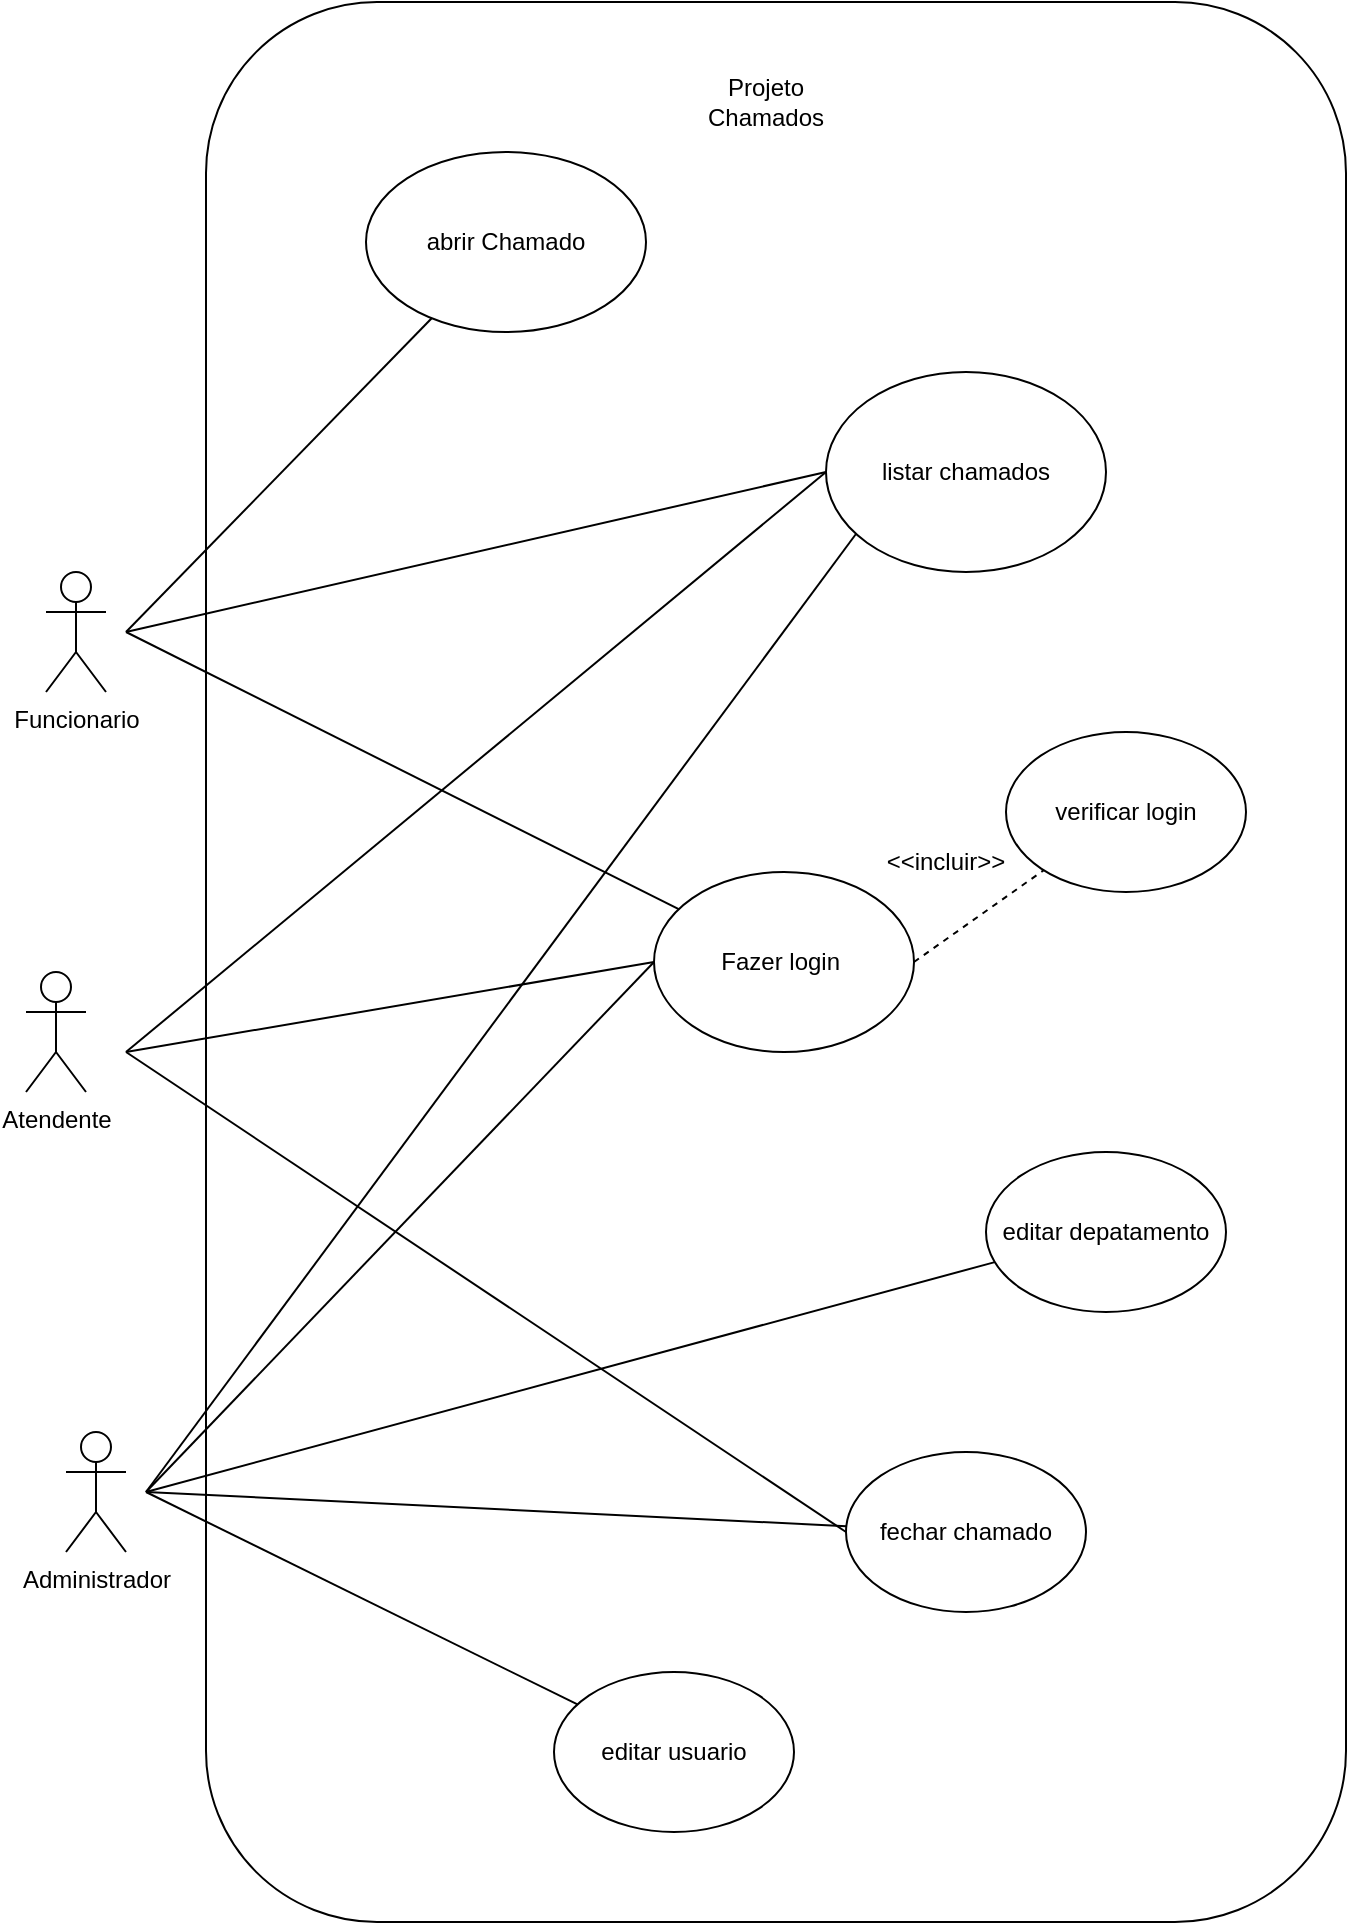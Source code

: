 <mxfile version="24.7.17">
  <diagram name="Página-1" id="KjWP04nfX2RirZkwArTP">
    <mxGraphModel dx="1114" dy="1825" grid="1" gridSize="10" guides="1" tooltips="1" connect="1" arrows="1" fold="1" page="1" pageScale="1" pageWidth="827" pageHeight="1169" math="0" shadow="0">
      <root>
        <mxCell id="0" />
        <mxCell id="1" parent="0" />
        <mxCell id="0c1vMbRbjspgvuANyQEH-7" value="" style="rounded=1;whiteSpace=wrap;html=1;" parent="1" vertex="1">
          <mxGeometry x="120" y="-5" width="570" height="960" as="geometry" />
        </mxCell>
        <mxCell id="0c1vMbRbjspgvuANyQEH-2" value="Projeto Chamados" style="text;html=1;align=center;verticalAlign=middle;whiteSpace=wrap;rounded=0;" parent="1" vertex="1">
          <mxGeometry x="370" y="30" width="60" height="30" as="geometry" />
        </mxCell>
        <mxCell id="0c1vMbRbjspgvuANyQEH-3" value="Funcionario" style="shape=umlActor;verticalLabelPosition=bottom;verticalAlign=top;html=1;outlineConnect=0;" parent="1" vertex="1">
          <mxGeometry x="40" y="280" width="30" height="60" as="geometry" />
        </mxCell>
        <mxCell id="0c1vMbRbjspgvuANyQEH-5" value="Administrador&lt;div&gt;&lt;br&gt;&lt;/div&gt;" style="shape=umlActor;verticalLabelPosition=bottom;verticalAlign=top;html=1;outlineConnect=0;" parent="1" vertex="1">
          <mxGeometry x="50" y="710" width="30" height="60" as="geometry" />
        </mxCell>
        <mxCell id="0c1vMbRbjspgvuANyQEH-10" value="Fazer login&amp;nbsp;" style="ellipse;whiteSpace=wrap;html=1;" parent="1" vertex="1">
          <mxGeometry x="344" y="430" width="130" height="90" as="geometry" />
        </mxCell>
        <mxCell id="0c1vMbRbjspgvuANyQEH-11" value="abrir Chamado" style="ellipse;whiteSpace=wrap;html=1;" parent="1" vertex="1">
          <mxGeometry x="200" y="70" width="140" height="90" as="geometry" />
        </mxCell>
        <mxCell id="0c1vMbRbjspgvuANyQEH-12" value="verificar login" style="ellipse;whiteSpace=wrap;html=1;" parent="1" vertex="1">
          <mxGeometry x="520" y="360" width="120" height="80" as="geometry" />
        </mxCell>
        <mxCell id="0c1vMbRbjspgvuANyQEH-13" value="listar chamados" style="ellipse;whiteSpace=wrap;html=1;" parent="1" vertex="1">
          <mxGeometry x="430" y="180" width="140" height="100" as="geometry" />
        </mxCell>
        <mxCell id="0c1vMbRbjspgvuANyQEH-14" value="" style="endArrow=none;html=1;rounded=0;" parent="1" target="0c1vMbRbjspgvuANyQEH-11" edge="1">
          <mxGeometry width="50" height="50" relative="1" as="geometry">
            <mxPoint x="80" y="310" as="sourcePoint" />
            <mxPoint x="130" y="260" as="targetPoint" />
          </mxGeometry>
        </mxCell>
        <mxCell id="0c1vMbRbjspgvuANyQEH-15" value="" style="endArrow=none;html=1;rounded=0;entryX=0;entryY=0.5;entryDx=0;entryDy=0;" parent="1" target="0c1vMbRbjspgvuANyQEH-13" edge="1">
          <mxGeometry width="50" height="50" relative="1" as="geometry">
            <mxPoint x="80" y="310" as="sourcePoint" />
            <mxPoint x="340" y="270" as="targetPoint" />
          </mxGeometry>
        </mxCell>
        <mxCell id="0c1vMbRbjspgvuANyQEH-16" value="" style="endArrow=none;html=1;rounded=0;" parent="1" target="0c1vMbRbjspgvuANyQEH-10" edge="1">
          <mxGeometry width="50" height="50" relative="1" as="geometry">
            <mxPoint x="80" y="310" as="sourcePoint" />
            <mxPoint x="340" y="270" as="targetPoint" />
          </mxGeometry>
        </mxCell>
        <mxCell id="0c1vMbRbjspgvuANyQEH-18" value="&amp;lt;&amp;lt;incluir&amp;gt;&amp;gt;" style="text;html=1;align=center;verticalAlign=middle;whiteSpace=wrap;rounded=0;" parent="1" vertex="1">
          <mxGeometry x="480" y="420" width="20" height="10" as="geometry" />
        </mxCell>
        <mxCell id="0c1vMbRbjspgvuANyQEH-20" value="" style="endArrow=none;dashed=1;html=1;rounded=0;exitX=1;exitY=0.5;exitDx=0;exitDy=0;" parent="1" source="0c1vMbRbjspgvuANyQEH-10" target="0c1vMbRbjspgvuANyQEH-12" edge="1">
          <mxGeometry width="50" height="50" relative="1" as="geometry">
            <mxPoint x="290" y="350" as="sourcePoint" />
            <mxPoint x="340" y="300" as="targetPoint" />
            <Array as="points" />
          </mxGeometry>
        </mxCell>
        <mxCell id="0c1vMbRbjspgvuANyQEH-21" value="editar usuario" style="ellipse;whiteSpace=wrap;html=1;" parent="1" vertex="1">
          <mxGeometry x="294" y="830" width="120" height="80" as="geometry" />
        </mxCell>
        <mxCell id="0c1vMbRbjspgvuANyQEH-22" value="editar depatamento" style="ellipse;whiteSpace=wrap;html=1;" parent="1" vertex="1">
          <mxGeometry x="510" y="570" width="120" height="80" as="geometry" />
        </mxCell>
        <mxCell id="0c1vMbRbjspgvuANyQEH-23" value="fechar chamado" style="ellipse;whiteSpace=wrap;html=1;" parent="1" vertex="1">
          <mxGeometry x="440" y="720" width="120" height="80" as="geometry" />
        </mxCell>
        <mxCell id="0c1vMbRbjspgvuANyQEH-28" value="" style="endArrow=none;html=1;rounded=0;" parent="1" target="0c1vMbRbjspgvuANyQEH-22" edge="1">
          <mxGeometry width="50" height="50" relative="1" as="geometry">
            <mxPoint x="90" y="740" as="sourcePoint" />
            <mxPoint x="300" y="510" as="targetPoint" />
          </mxGeometry>
        </mxCell>
        <mxCell id="0c1vMbRbjspgvuANyQEH-29" value="" style="endArrow=none;html=1;rounded=0;" parent="1" target="0c1vMbRbjspgvuANyQEH-21" edge="1">
          <mxGeometry width="50" height="50" relative="1" as="geometry">
            <mxPoint x="90" y="740" as="sourcePoint" />
            <mxPoint x="300" y="510" as="targetPoint" />
          </mxGeometry>
        </mxCell>
        <mxCell id="0c1vMbRbjspgvuANyQEH-30" value="" style="endArrow=none;html=1;rounded=0;" parent="1" target="0c1vMbRbjspgvuANyQEH-23" edge="1">
          <mxGeometry width="50" height="50" relative="1" as="geometry">
            <mxPoint x="90" y="740" as="sourcePoint" />
            <mxPoint x="300" y="510" as="targetPoint" />
          </mxGeometry>
        </mxCell>
        <mxCell id="0c1vMbRbjspgvuANyQEH-31" value="" style="endArrow=none;html=1;rounded=0;entryX=0;entryY=0.5;entryDx=0;entryDy=0;" parent="1" target="0c1vMbRbjspgvuANyQEH-10" edge="1">
          <mxGeometry width="50" height="50" relative="1" as="geometry">
            <mxPoint x="90" y="740" as="sourcePoint" />
            <mxPoint x="215.229" y="857.402" as="targetPoint" />
          </mxGeometry>
        </mxCell>
        <mxCell id="6HhRo88mz-Je8i3O9mEa-1" value="" style="endArrow=none;html=1;rounded=0;entryX=0.107;entryY=0.81;entryDx=0;entryDy=0;entryPerimeter=0;" parent="1" target="0c1vMbRbjspgvuANyQEH-13" edge="1">
          <mxGeometry width="50" height="50" relative="1" as="geometry">
            <mxPoint x="90" y="740" as="sourcePoint" />
            <mxPoint x="310" y="470" as="targetPoint" />
          </mxGeometry>
        </mxCell>
        <mxCell id="W-j9u54DDvzlOw4kHhDh-1" value="Atendente" style="shape=umlActor;verticalLabelPosition=bottom;verticalAlign=top;html=1;outlineConnect=0;" vertex="1" parent="1">
          <mxGeometry x="30" y="480" width="30" height="60" as="geometry" />
        </mxCell>
        <mxCell id="W-j9u54DDvzlOw4kHhDh-2" value="" style="endArrow=none;html=1;rounded=0;entryX=0;entryY=0.5;entryDx=0;entryDy=0;" edge="1" parent="1" target="0c1vMbRbjspgvuANyQEH-10">
          <mxGeometry width="50" height="50" relative="1" as="geometry">
            <mxPoint x="80" y="520" as="sourcePoint" />
            <mxPoint x="430" y="530" as="targetPoint" />
          </mxGeometry>
        </mxCell>
        <mxCell id="W-j9u54DDvzlOw4kHhDh-3" value="" style="endArrow=none;html=1;rounded=0;" edge="1" parent="1">
          <mxGeometry width="50" height="50" relative="1" as="geometry">
            <mxPoint x="80" y="520" as="sourcePoint" />
            <mxPoint x="440" y="760" as="targetPoint" />
          </mxGeometry>
        </mxCell>
        <mxCell id="W-j9u54DDvzlOw4kHhDh-4" value="" style="endArrow=none;html=1;rounded=0;" edge="1" parent="1">
          <mxGeometry width="50" height="50" relative="1" as="geometry">
            <mxPoint x="80" y="520" as="sourcePoint" />
            <mxPoint x="430" y="230" as="targetPoint" />
          </mxGeometry>
        </mxCell>
      </root>
    </mxGraphModel>
  </diagram>
</mxfile>
